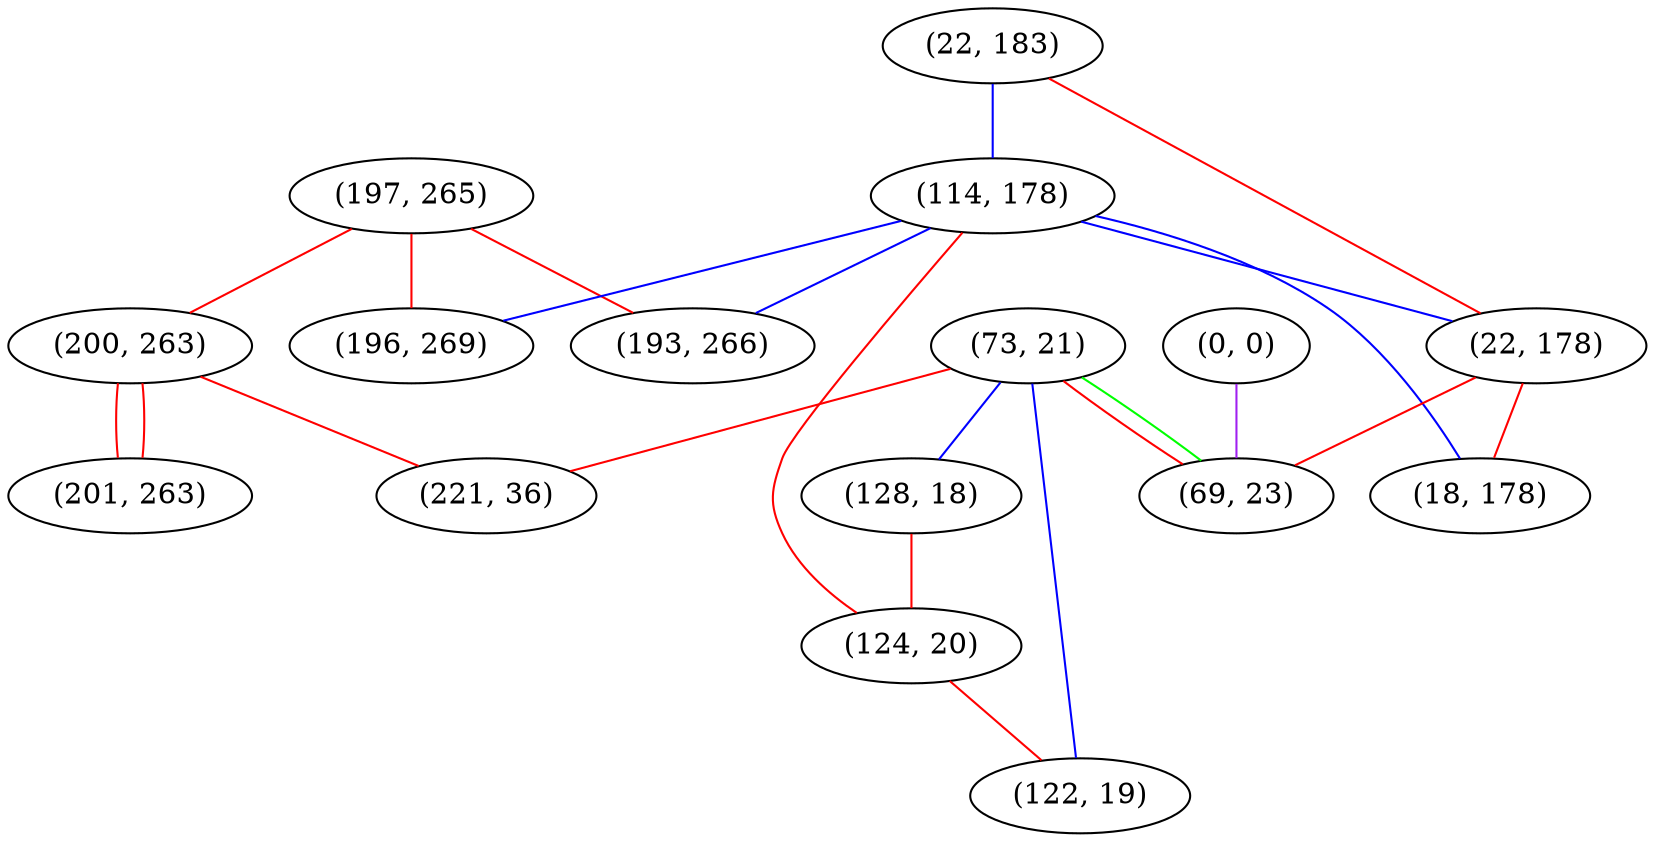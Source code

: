 graph "" {
"(197, 265)";
"(0, 0)";
"(22, 183)";
"(73, 21)";
"(114, 178)";
"(128, 18)";
"(196, 269)";
"(22, 178)";
"(124, 20)";
"(200, 263)";
"(18, 178)";
"(193, 266)";
"(221, 36)";
"(69, 23)";
"(122, 19)";
"(201, 263)";
"(197, 265)" -- "(193, 266)"  [color=red, key=0, weight=1];
"(197, 265)" -- "(196, 269)"  [color=red, key=0, weight=1];
"(197, 265)" -- "(200, 263)"  [color=red, key=0, weight=1];
"(0, 0)" -- "(69, 23)"  [color=purple, key=0, weight=4];
"(22, 183)" -- "(22, 178)"  [color=red, key=0, weight=1];
"(22, 183)" -- "(114, 178)"  [color=blue, key=0, weight=3];
"(73, 21)" -- "(221, 36)"  [color=red, key=0, weight=1];
"(73, 21)" -- "(69, 23)"  [color=red, key=0, weight=1];
"(73, 21)" -- "(69, 23)"  [color=green, key=1, weight=2];
"(73, 21)" -- "(122, 19)"  [color=blue, key=0, weight=3];
"(73, 21)" -- "(128, 18)"  [color=blue, key=0, weight=3];
"(114, 178)" -- "(196, 269)"  [color=blue, key=0, weight=3];
"(114, 178)" -- "(124, 20)"  [color=red, key=0, weight=1];
"(114, 178)" -- "(18, 178)"  [color=blue, key=0, weight=3];
"(114, 178)" -- "(193, 266)"  [color=blue, key=0, weight=3];
"(114, 178)" -- "(22, 178)"  [color=blue, key=0, weight=3];
"(128, 18)" -- "(124, 20)"  [color=red, key=0, weight=1];
"(22, 178)" -- "(69, 23)"  [color=red, key=0, weight=1];
"(22, 178)" -- "(18, 178)"  [color=red, key=0, weight=1];
"(124, 20)" -- "(122, 19)"  [color=red, key=0, weight=1];
"(200, 263)" -- "(221, 36)"  [color=red, key=0, weight=1];
"(200, 263)" -- "(201, 263)"  [color=red, key=0, weight=1];
"(200, 263)" -- "(201, 263)"  [color=red, key=1, weight=1];
}
